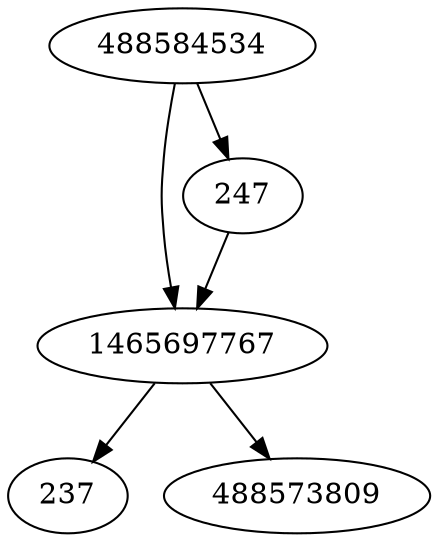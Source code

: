 strict digraph  {
1465697767;
237;
488573809;
488584534;
247;
1465697767 -> 237;
1465697767 -> 488573809;
488584534 -> 1465697767;
488584534 -> 247;
247 -> 1465697767;
}
